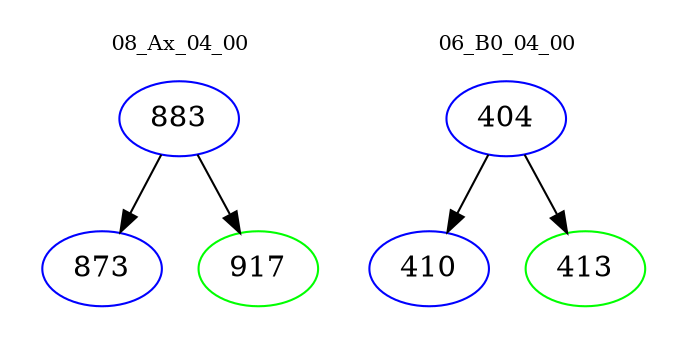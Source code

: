digraph{
subgraph cluster_0 {
color = white
label = "08_Ax_04_00";
fontsize=10;
T0_883 [label="883", color="blue"]
T0_883 -> T0_873 [color="black"]
T0_873 [label="873", color="blue"]
T0_883 -> T0_917 [color="black"]
T0_917 [label="917", color="green"]
}
subgraph cluster_1 {
color = white
label = "06_B0_04_00";
fontsize=10;
T1_404 [label="404", color="blue"]
T1_404 -> T1_410 [color="black"]
T1_410 [label="410", color="blue"]
T1_404 -> T1_413 [color="black"]
T1_413 [label="413", color="green"]
}
}
